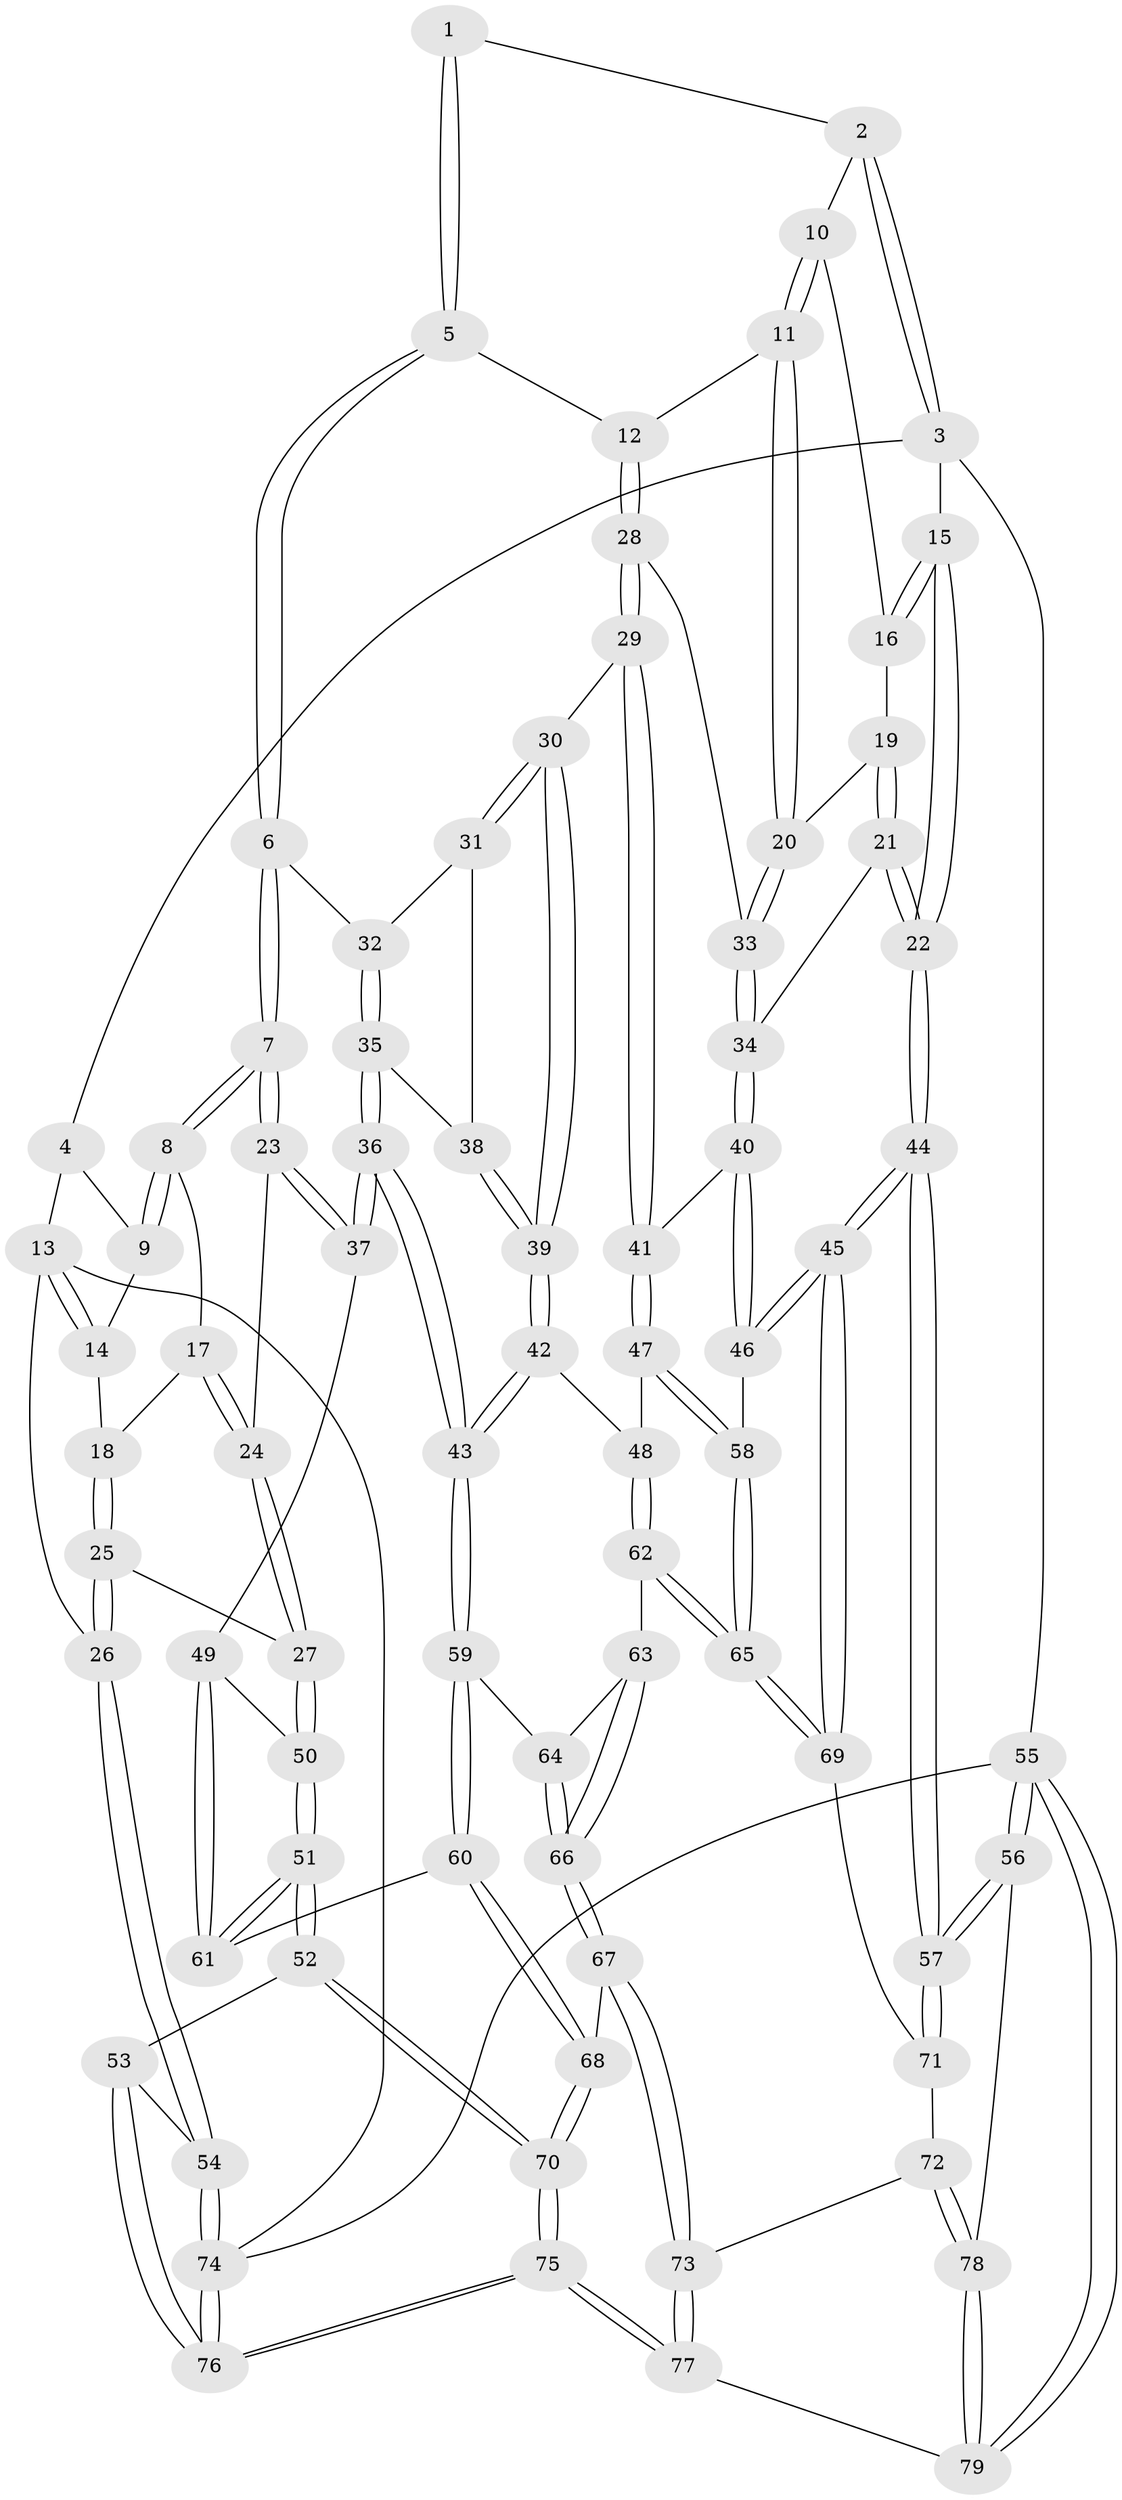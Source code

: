 // Generated by graph-tools (version 1.1) at 2025/17/03/09/25 04:17:09]
// undirected, 79 vertices, 194 edges
graph export_dot {
graph [start="1"]
  node [color=gray90,style=filled];
  1 [pos="+0.4734672313826781+0"];
  2 [pos="+0.8274377888977944+0"];
  3 [pos="+1+0"];
  4 [pos="+0.4344365326511142+0"];
  5 [pos="+0.5823183784565872+0.25213711767639435"];
  6 [pos="+0.48936436421125884+0.34675911788074376"];
  7 [pos="+0.45065898704032764+0.356456389156959"];
  8 [pos="+0.3324200013653536+0.27258061826867325"];
  9 [pos="+0.30466998495006714+0.09071901678662708"];
  10 [pos="+0.7668677927273987+0.2394268848202397"];
  11 [pos="+0.6979929622211554+0.2616581939934452"];
  12 [pos="+0.6248790484776843+0.27133690400461813"];
  13 [pos="+0+0.03239689774895445"];
  14 [pos="+0.09657981084753944+0.18328848305261272"];
  15 [pos="+1+0"];
  16 [pos="+0.7791574665335633+0.24707290070012802"];
  17 [pos="+0.28799029355246664+0.32277329040344016"];
  18 [pos="+0.12279698955138364+0.297241246351868"];
  19 [pos="+0.8295551497298659+0.2959300137031941"];
  20 [pos="+0.7537882695014972+0.3782617988663373"];
  21 [pos="+0.9483056187778454+0.36108133719363233"];
  22 [pos="+1+0.34178940160028315"];
  23 [pos="+0.3964021565943692+0.45525414771993694"];
  24 [pos="+0.25426059924461974+0.454974561152497"];
  25 [pos="+0.1096488595343366+0.40676256840928415"];
  26 [pos="+0+0.5463889181068609"];
  27 [pos="+0.25268226015312717+0.45605694910119166"];
  28 [pos="+0.6708642887836284+0.41925412191060063"];
  29 [pos="+0.6557345262340533+0.4654487485451006"];
  30 [pos="+0.6362071823283022+0.47351977099877374"];
  31 [pos="+0.566906777807783+0.43681316109981383"];
  32 [pos="+0.5118739545471063+0.382947253215202"];
  33 [pos="+0.7486364299342528+0.39984503482454536"];
  34 [pos="+0.835983649267787+0.4491476747222589"];
  35 [pos="+0.5091537313027503+0.47687206162962054"];
  36 [pos="+0.44161013107844754+0.5383733628091537"];
  37 [pos="+0.4300361454442829+0.5279296876920183"];
  38 [pos="+0.5308904205787718+0.48081906392559426"];
  39 [pos="+0.5793190054307421+0.5520144872305524"];
  40 [pos="+0.8076375115996997+0.5174959686405693"];
  41 [pos="+0.7153569357907854+0.5140936382271311"];
  42 [pos="+0.5710778998475311+0.5703150745407257"];
  43 [pos="+0.4807826428810707+0.5996562343311935"];
  44 [pos="+1+0.6933318036916256"];
  45 [pos="+1+0.6889692629042983"];
  46 [pos="+0.8547150865033425+0.6243018444683568"];
  47 [pos="+0.6892007247843198+0.6087813530470512"];
  48 [pos="+0.6314840468242158+0.6205204446332313"];
  49 [pos="+0.36450955664168316+0.5584479665526876"];
  50 [pos="+0.24656190426983743+0.5459822101663552"];
  51 [pos="+0.21104314063541726+0.6486679575871652"];
  52 [pos="+0.13497781762314906+0.7129543558750434"];
  53 [pos="+0.11071316071457431+0.712095489250384"];
  54 [pos="+0+0.6401084334112913"];
  55 [pos="+1+1"];
  56 [pos="+1+0.9273122597107823"];
  57 [pos="+1+0.7686403622281558"];
  58 [pos="+0.7778021144562368+0.6721503122589688"];
  59 [pos="+0.47157538642079777+0.6294131815071111"];
  60 [pos="+0.42465063828621397+0.6825322973013731"];
  61 [pos="+0.32623350093449105+0.6525246408769143"];
  62 [pos="+0.622757630352151+0.7153794904040975"];
  63 [pos="+0.59869513431876+0.7219610086257758"];
  64 [pos="+0.5194646991213551+0.6691922372496167"];
  65 [pos="+0.728948098487883+0.776104332874293"];
  66 [pos="+0.5318278734803424+0.8052851495601745"];
  67 [pos="+0.5099004383911261+0.8371853105728733"];
  68 [pos="+0.424281332019097+0.7839549165468959"];
  69 [pos="+0.7291002030893073+0.7768953368002086"];
  70 [pos="+0.27548477697451024+0.8573505250375405"];
  71 [pos="+0.7340982334609626+0.8147096020800397"];
  72 [pos="+0.7292021174673322+0.8354548661073067"];
  73 [pos="+0.5310207097883461+0.8767411395672028"];
  74 [pos="+0+1"];
  75 [pos="+0.29550630127938865+1"];
  76 [pos="+0+1"];
  77 [pos="+0.48657661343907843+1"];
  78 [pos="+0.7596386266255314+0.9197437251407433"];
  79 [pos="+0.6576617532983079+1"];
  1 -- 2;
  1 -- 5;
  1 -- 5;
  2 -- 3;
  2 -- 3;
  2 -- 10;
  3 -- 4;
  3 -- 15;
  3 -- 55;
  4 -- 9;
  4 -- 13;
  5 -- 6;
  5 -- 6;
  5 -- 12;
  6 -- 7;
  6 -- 7;
  6 -- 32;
  7 -- 8;
  7 -- 8;
  7 -- 23;
  7 -- 23;
  8 -- 9;
  8 -- 9;
  8 -- 17;
  9 -- 14;
  10 -- 11;
  10 -- 11;
  10 -- 16;
  11 -- 12;
  11 -- 20;
  11 -- 20;
  12 -- 28;
  12 -- 28;
  13 -- 14;
  13 -- 14;
  13 -- 26;
  13 -- 74;
  14 -- 18;
  15 -- 16;
  15 -- 16;
  15 -- 22;
  15 -- 22;
  16 -- 19;
  17 -- 18;
  17 -- 24;
  17 -- 24;
  18 -- 25;
  18 -- 25;
  19 -- 20;
  19 -- 21;
  19 -- 21;
  20 -- 33;
  20 -- 33;
  21 -- 22;
  21 -- 22;
  21 -- 34;
  22 -- 44;
  22 -- 44;
  23 -- 24;
  23 -- 37;
  23 -- 37;
  24 -- 27;
  24 -- 27;
  25 -- 26;
  25 -- 26;
  25 -- 27;
  26 -- 54;
  26 -- 54;
  27 -- 50;
  27 -- 50;
  28 -- 29;
  28 -- 29;
  28 -- 33;
  29 -- 30;
  29 -- 41;
  29 -- 41;
  30 -- 31;
  30 -- 31;
  30 -- 39;
  30 -- 39;
  31 -- 32;
  31 -- 38;
  32 -- 35;
  32 -- 35;
  33 -- 34;
  33 -- 34;
  34 -- 40;
  34 -- 40;
  35 -- 36;
  35 -- 36;
  35 -- 38;
  36 -- 37;
  36 -- 37;
  36 -- 43;
  36 -- 43;
  37 -- 49;
  38 -- 39;
  38 -- 39;
  39 -- 42;
  39 -- 42;
  40 -- 41;
  40 -- 46;
  40 -- 46;
  41 -- 47;
  41 -- 47;
  42 -- 43;
  42 -- 43;
  42 -- 48;
  43 -- 59;
  43 -- 59;
  44 -- 45;
  44 -- 45;
  44 -- 57;
  44 -- 57;
  45 -- 46;
  45 -- 46;
  45 -- 69;
  45 -- 69;
  46 -- 58;
  47 -- 48;
  47 -- 58;
  47 -- 58;
  48 -- 62;
  48 -- 62;
  49 -- 50;
  49 -- 61;
  49 -- 61;
  50 -- 51;
  50 -- 51;
  51 -- 52;
  51 -- 52;
  51 -- 61;
  51 -- 61;
  52 -- 53;
  52 -- 70;
  52 -- 70;
  53 -- 54;
  53 -- 76;
  53 -- 76;
  54 -- 74;
  54 -- 74;
  55 -- 56;
  55 -- 56;
  55 -- 79;
  55 -- 79;
  55 -- 74;
  56 -- 57;
  56 -- 57;
  56 -- 78;
  57 -- 71;
  57 -- 71;
  58 -- 65;
  58 -- 65;
  59 -- 60;
  59 -- 60;
  59 -- 64;
  60 -- 61;
  60 -- 68;
  60 -- 68;
  62 -- 63;
  62 -- 65;
  62 -- 65;
  63 -- 64;
  63 -- 66;
  63 -- 66;
  64 -- 66;
  64 -- 66;
  65 -- 69;
  65 -- 69;
  66 -- 67;
  66 -- 67;
  67 -- 68;
  67 -- 73;
  67 -- 73;
  68 -- 70;
  68 -- 70;
  69 -- 71;
  70 -- 75;
  70 -- 75;
  71 -- 72;
  72 -- 73;
  72 -- 78;
  72 -- 78;
  73 -- 77;
  73 -- 77;
  74 -- 76;
  74 -- 76;
  75 -- 76;
  75 -- 76;
  75 -- 77;
  75 -- 77;
  77 -- 79;
  78 -- 79;
  78 -- 79;
}
